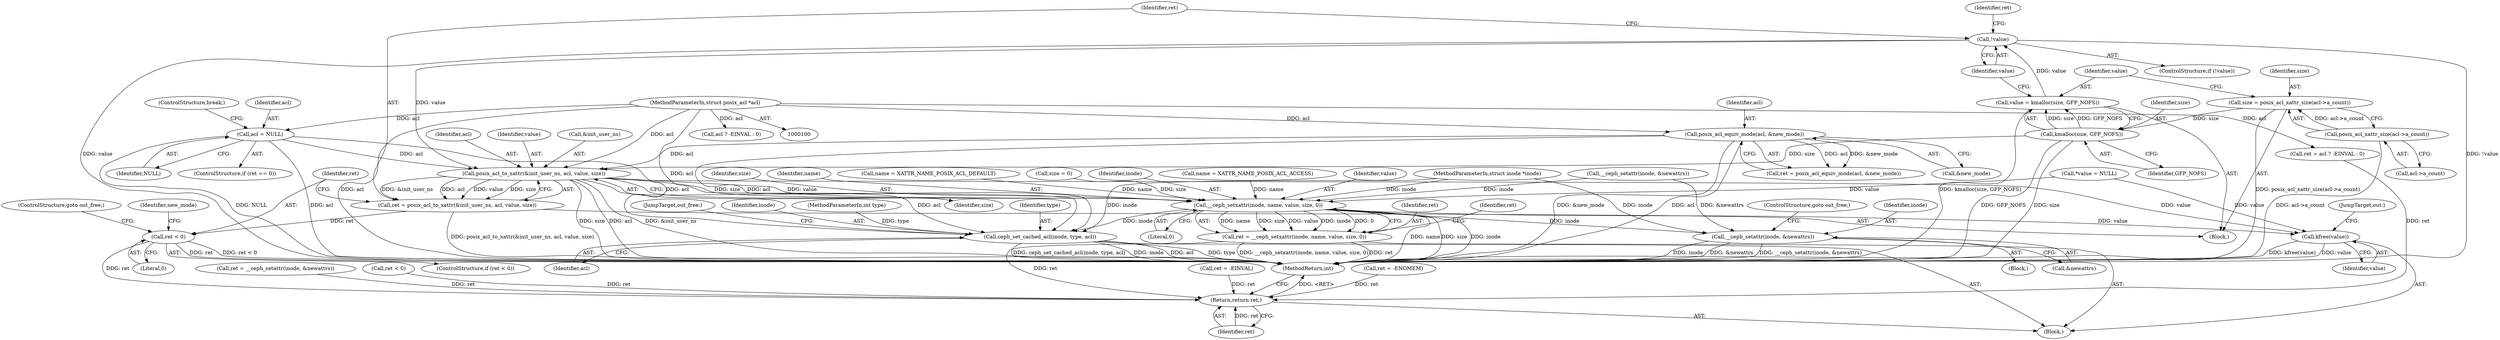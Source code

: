 digraph "0_linux_073931017b49d9458aa351605b43a7e34598caef_1@pointer" {
"1000214" [label="(Call,posix_acl_to_xattr(&init_user_ns, acl, value, size))"];
"1000159" [label="(Call,acl = NULL)"];
"1000102" [label="(MethodParameterIn,struct posix_acl *acl)"];
"1000146" [label="(Call,posix_acl_equiv_mode(acl, &new_mode))"];
"1000204" [label="(Call,!value)"];
"1000198" [label="(Call,value = kmalloc(size, GFP_NOFS))"];
"1000200" [label="(Call,kmalloc(size, GFP_NOFS))"];
"1000192" [label="(Call,size = posix_acl_xattr_size(acl->a_count))"];
"1000194" [label="(Call,posix_acl_xattr_size(acl->a_count))"];
"1000212" [label="(Call,ret = posix_acl_to_xattr(&init_user_ns, acl, value, size))"];
"1000221" [label="(Call,ret < 0)"];
"1000288" [label="(Return,return ret;)"];
"1000251" [label="(Call,__ceph_setxattr(inode, name, value, size, 0))"];
"1000249" [label="(Call,ret = __ceph_setxattr(inode, name, value, size, 0))"];
"1000275" [label="(Call,__ceph_setattr(inode, &newattrs))"];
"1000280" [label="(Call,ceph_set_cached_acl(inode, type, acl))"];
"1000285" [label="(Call,kfree(value))"];
"1000204" [label="(Call,!value)"];
"1000227" [label="(Identifier,new_mode)"];
"1000161" [label="(Identifier,NULL)"];
"1000118" [label="(Call,*value = NULL)"];
"1000138" [label="(Call,name = XATTR_NAME_POSIX_ACL_ACCESS)"];
"1000191" [label="(Block,)"];
"1000159" [label="(Call,acl = NULL)"];
"1000160" [label="(Identifier,acl)"];
"1000217" [label="(Identifier,acl)"];
"1000104" [label="(Block,)"];
"1000275" [label="(Call,__ceph_setattr(inode, &newattrs))"];
"1000284" [label="(JumpTarget,out_free:)"];
"1000155" [label="(ControlStructure,if (ret == 0))"];
"1000203" [label="(ControlStructure,if (!value))"];
"1000195" [label="(Call,acl->a_count)"];
"1000253" [label="(Identifier,name)"];
"1000254" [label="(Identifier,value)"];
"1000251" [label="(Call,__ceph_setxattr(inode, name, value, size, 0))"];
"1000202" [label="(Identifier,GFP_NOFS)"];
"1000201" [label="(Identifier,size)"];
"1000193" [label="(Identifier,size)"];
"1000258" [label="(Identifier,ret)"];
"1000286" [label="(Identifier,value)"];
"1000219" [label="(Identifier,size)"];
"1000194" [label="(Call,posix_acl_xattr_size(acl->a_count))"];
"1000255" [label="(Identifier,size)"];
"1000173" [label="(Call,acl ? -EINVAL : 0)"];
"1000218" [label="(Identifier,value)"];
"1000223" [label="(Literal,0)"];
"1000198" [label="(Call,value = kmalloc(size, GFP_NOFS))"];
"1000289" [label="(Identifier,ret)"];
"1000146" [label="(Call,posix_acl_equiv_mode(acl, &new_mode))"];
"1000144" [label="(Call,ret = posix_acl_equiv_mode(acl, &new_mode))"];
"1000179" [label="(Call,name = XATTR_NAME_POSIX_ACL_DEFAULT)"];
"1000279" [label="(ControlStructure,goto out_free;)"];
"1000220" [label="(ControlStructure,if (ret < 0))"];
"1000224" [label="(ControlStructure,goto out_free;)"];
"1000250" [label="(Identifier,ret)"];
"1000287" [label="(JumpTarget,out:)"];
"1000200" [label="(Call,kmalloc(size, GFP_NOFS))"];
"1000214" [label="(Call,posix_acl_to_xattr(&init_user_ns, acl, value, size))"];
"1000280" [label="(Call,ceph_set_cached_acl(inode, type, acl))"];
"1000207" [label="(Call,ret = -ENOMEM)"];
"1000205" [label="(Identifier,value)"];
"1000249" [label="(Call,ret = __ceph_setxattr(inode, name, value, size, 0))"];
"1000221" [label="(Call,ret < 0)"];
"1000151" [label="(Call,ret < 0)"];
"1000240" [label="(Call,ret = __ceph_setattr(inode, &newattrs))"];
"1000277" [label="(Call,&newattrs)"];
"1000281" [label="(Identifier,inode)"];
"1000103" [label="(MethodParameterIn,int type)"];
"1000110" [label="(Call,size = 0)"];
"1000199" [label="(Identifier,value)"];
"1000162" [label="(ControlStructure,break;)"];
"1000148" [label="(Call,&new_mode)"];
"1000192" [label="(Call,size = posix_acl_xattr_size(acl->a_count))"];
"1000147" [label="(Identifier,acl)"];
"1000184" [label="(Call,ret = -EINVAL)"];
"1000256" [label="(Literal,0)"];
"1000288" [label="(Return,return ret;)"];
"1000252" [label="(Identifier,inode)"];
"1000264" [label="(Block,)"];
"1000242" [label="(Call,__ceph_setattr(inode, &newattrs))"];
"1000276" [label="(Identifier,inode)"];
"1000283" [label="(Identifier,acl)"];
"1000282" [label="(Identifier,type)"];
"1000208" [label="(Identifier,ret)"];
"1000285" [label="(Call,kfree(value))"];
"1000171" [label="(Call,ret = acl ? -EINVAL : 0)"];
"1000215" [label="(Call,&init_user_ns)"];
"1000102" [label="(MethodParameterIn,struct posix_acl *acl)"];
"1000290" [label="(MethodReturn,int)"];
"1000101" [label="(MethodParameterIn,struct inode *inode)"];
"1000213" [label="(Identifier,ret)"];
"1000222" [label="(Identifier,ret)"];
"1000212" [label="(Call,ret = posix_acl_to_xattr(&init_user_ns, acl, value, size))"];
"1000214" -> "1000212"  [label="AST: "];
"1000214" -> "1000219"  [label="CFG: "];
"1000215" -> "1000214"  [label="AST: "];
"1000217" -> "1000214"  [label="AST: "];
"1000218" -> "1000214"  [label="AST: "];
"1000219" -> "1000214"  [label="AST: "];
"1000212" -> "1000214"  [label="CFG: "];
"1000214" -> "1000290"  [label="DDG: size"];
"1000214" -> "1000290"  [label="DDG: acl"];
"1000214" -> "1000290"  [label="DDG: &init_user_ns"];
"1000214" -> "1000212"  [label="DDG: &init_user_ns"];
"1000214" -> "1000212"  [label="DDG: acl"];
"1000214" -> "1000212"  [label="DDG: value"];
"1000214" -> "1000212"  [label="DDG: size"];
"1000159" -> "1000214"  [label="DDG: acl"];
"1000146" -> "1000214"  [label="DDG: acl"];
"1000102" -> "1000214"  [label="DDG: acl"];
"1000204" -> "1000214"  [label="DDG: value"];
"1000200" -> "1000214"  [label="DDG: size"];
"1000214" -> "1000251"  [label="DDG: value"];
"1000214" -> "1000251"  [label="DDG: size"];
"1000214" -> "1000280"  [label="DDG: acl"];
"1000214" -> "1000285"  [label="DDG: value"];
"1000159" -> "1000155"  [label="AST: "];
"1000159" -> "1000161"  [label="CFG: "];
"1000160" -> "1000159"  [label="AST: "];
"1000161" -> "1000159"  [label="AST: "];
"1000162" -> "1000159"  [label="CFG: "];
"1000159" -> "1000290"  [label="DDG: acl"];
"1000159" -> "1000290"  [label="DDG: NULL"];
"1000102" -> "1000159"  [label="DDG: acl"];
"1000159" -> "1000280"  [label="DDG: acl"];
"1000102" -> "1000100"  [label="AST: "];
"1000102" -> "1000290"  [label="DDG: acl"];
"1000102" -> "1000146"  [label="DDG: acl"];
"1000102" -> "1000171"  [label="DDG: acl"];
"1000102" -> "1000173"  [label="DDG: acl"];
"1000102" -> "1000280"  [label="DDG: acl"];
"1000146" -> "1000144"  [label="AST: "];
"1000146" -> "1000148"  [label="CFG: "];
"1000147" -> "1000146"  [label="AST: "];
"1000148" -> "1000146"  [label="AST: "];
"1000144" -> "1000146"  [label="CFG: "];
"1000146" -> "1000290"  [label="DDG: &new_mode"];
"1000146" -> "1000290"  [label="DDG: acl"];
"1000146" -> "1000144"  [label="DDG: acl"];
"1000146" -> "1000144"  [label="DDG: &new_mode"];
"1000146" -> "1000280"  [label="DDG: acl"];
"1000204" -> "1000203"  [label="AST: "];
"1000204" -> "1000205"  [label="CFG: "];
"1000205" -> "1000204"  [label="AST: "];
"1000208" -> "1000204"  [label="CFG: "];
"1000213" -> "1000204"  [label="CFG: "];
"1000204" -> "1000290"  [label="DDG: value"];
"1000204" -> "1000290"  [label="DDG: !value"];
"1000198" -> "1000204"  [label="DDG: value"];
"1000198" -> "1000191"  [label="AST: "];
"1000198" -> "1000200"  [label="CFG: "];
"1000199" -> "1000198"  [label="AST: "];
"1000200" -> "1000198"  [label="AST: "];
"1000205" -> "1000198"  [label="CFG: "];
"1000198" -> "1000290"  [label="DDG: kmalloc(size, GFP_NOFS)"];
"1000200" -> "1000198"  [label="DDG: size"];
"1000200" -> "1000198"  [label="DDG: GFP_NOFS"];
"1000200" -> "1000202"  [label="CFG: "];
"1000201" -> "1000200"  [label="AST: "];
"1000202" -> "1000200"  [label="AST: "];
"1000200" -> "1000290"  [label="DDG: size"];
"1000200" -> "1000290"  [label="DDG: GFP_NOFS"];
"1000192" -> "1000200"  [label="DDG: size"];
"1000192" -> "1000191"  [label="AST: "];
"1000192" -> "1000194"  [label="CFG: "];
"1000193" -> "1000192"  [label="AST: "];
"1000194" -> "1000192"  [label="AST: "];
"1000199" -> "1000192"  [label="CFG: "];
"1000192" -> "1000290"  [label="DDG: posix_acl_xattr_size(acl->a_count)"];
"1000194" -> "1000192"  [label="DDG: acl->a_count"];
"1000194" -> "1000195"  [label="CFG: "];
"1000195" -> "1000194"  [label="AST: "];
"1000194" -> "1000290"  [label="DDG: acl->a_count"];
"1000212" -> "1000191"  [label="AST: "];
"1000213" -> "1000212"  [label="AST: "];
"1000222" -> "1000212"  [label="CFG: "];
"1000212" -> "1000290"  [label="DDG: posix_acl_to_xattr(&init_user_ns, acl, value, size)"];
"1000212" -> "1000221"  [label="DDG: ret"];
"1000221" -> "1000220"  [label="AST: "];
"1000221" -> "1000223"  [label="CFG: "];
"1000222" -> "1000221"  [label="AST: "];
"1000223" -> "1000221"  [label="AST: "];
"1000224" -> "1000221"  [label="CFG: "];
"1000227" -> "1000221"  [label="CFG: "];
"1000221" -> "1000290"  [label="DDG: ret < 0"];
"1000221" -> "1000290"  [label="DDG: ret"];
"1000221" -> "1000288"  [label="DDG: ret"];
"1000288" -> "1000104"  [label="AST: "];
"1000288" -> "1000289"  [label="CFG: "];
"1000289" -> "1000288"  [label="AST: "];
"1000290" -> "1000288"  [label="CFG: "];
"1000288" -> "1000290"  [label="DDG: <RET>"];
"1000289" -> "1000288"  [label="DDG: ret"];
"1000171" -> "1000288"  [label="DDG: ret"];
"1000184" -> "1000288"  [label="DDG: ret"];
"1000151" -> "1000288"  [label="DDG: ret"];
"1000249" -> "1000288"  [label="DDG: ret"];
"1000240" -> "1000288"  [label="DDG: ret"];
"1000207" -> "1000288"  [label="DDG: ret"];
"1000251" -> "1000249"  [label="AST: "];
"1000251" -> "1000256"  [label="CFG: "];
"1000252" -> "1000251"  [label="AST: "];
"1000253" -> "1000251"  [label="AST: "];
"1000254" -> "1000251"  [label="AST: "];
"1000255" -> "1000251"  [label="AST: "];
"1000256" -> "1000251"  [label="AST: "];
"1000249" -> "1000251"  [label="CFG: "];
"1000251" -> "1000290"  [label="DDG: name"];
"1000251" -> "1000290"  [label="DDG: size"];
"1000251" -> "1000290"  [label="DDG: inode"];
"1000251" -> "1000249"  [label="DDG: name"];
"1000251" -> "1000249"  [label="DDG: size"];
"1000251" -> "1000249"  [label="DDG: value"];
"1000251" -> "1000249"  [label="DDG: inode"];
"1000251" -> "1000249"  [label="DDG: 0"];
"1000242" -> "1000251"  [label="DDG: inode"];
"1000101" -> "1000251"  [label="DDG: inode"];
"1000138" -> "1000251"  [label="DDG: name"];
"1000179" -> "1000251"  [label="DDG: name"];
"1000118" -> "1000251"  [label="DDG: value"];
"1000110" -> "1000251"  [label="DDG: size"];
"1000251" -> "1000275"  [label="DDG: inode"];
"1000251" -> "1000280"  [label="DDG: inode"];
"1000251" -> "1000285"  [label="DDG: value"];
"1000249" -> "1000104"  [label="AST: "];
"1000250" -> "1000249"  [label="AST: "];
"1000258" -> "1000249"  [label="CFG: "];
"1000249" -> "1000290"  [label="DDG: __ceph_setxattr(inode, name, value, size, 0)"];
"1000249" -> "1000290"  [label="DDG: ret"];
"1000275" -> "1000264"  [label="AST: "];
"1000275" -> "1000277"  [label="CFG: "];
"1000276" -> "1000275"  [label="AST: "];
"1000277" -> "1000275"  [label="AST: "];
"1000279" -> "1000275"  [label="CFG: "];
"1000275" -> "1000290"  [label="DDG: __ceph_setattr(inode, &newattrs)"];
"1000275" -> "1000290"  [label="DDG: inode"];
"1000275" -> "1000290"  [label="DDG: &newattrs"];
"1000101" -> "1000275"  [label="DDG: inode"];
"1000242" -> "1000275"  [label="DDG: &newattrs"];
"1000280" -> "1000104"  [label="AST: "];
"1000280" -> "1000283"  [label="CFG: "];
"1000281" -> "1000280"  [label="AST: "];
"1000282" -> "1000280"  [label="AST: "];
"1000283" -> "1000280"  [label="AST: "];
"1000284" -> "1000280"  [label="CFG: "];
"1000280" -> "1000290"  [label="DDG: type"];
"1000280" -> "1000290"  [label="DDG: ceph_set_cached_acl(inode, type, acl)"];
"1000280" -> "1000290"  [label="DDG: inode"];
"1000280" -> "1000290"  [label="DDG: acl"];
"1000101" -> "1000280"  [label="DDG: inode"];
"1000103" -> "1000280"  [label="DDG: type"];
"1000285" -> "1000104"  [label="AST: "];
"1000285" -> "1000286"  [label="CFG: "];
"1000286" -> "1000285"  [label="AST: "];
"1000287" -> "1000285"  [label="CFG: "];
"1000285" -> "1000290"  [label="DDG: value"];
"1000285" -> "1000290"  [label="DDG: kfree(value)"];
"1000118" -> "1000285"  [label="DDG: value"];
}
